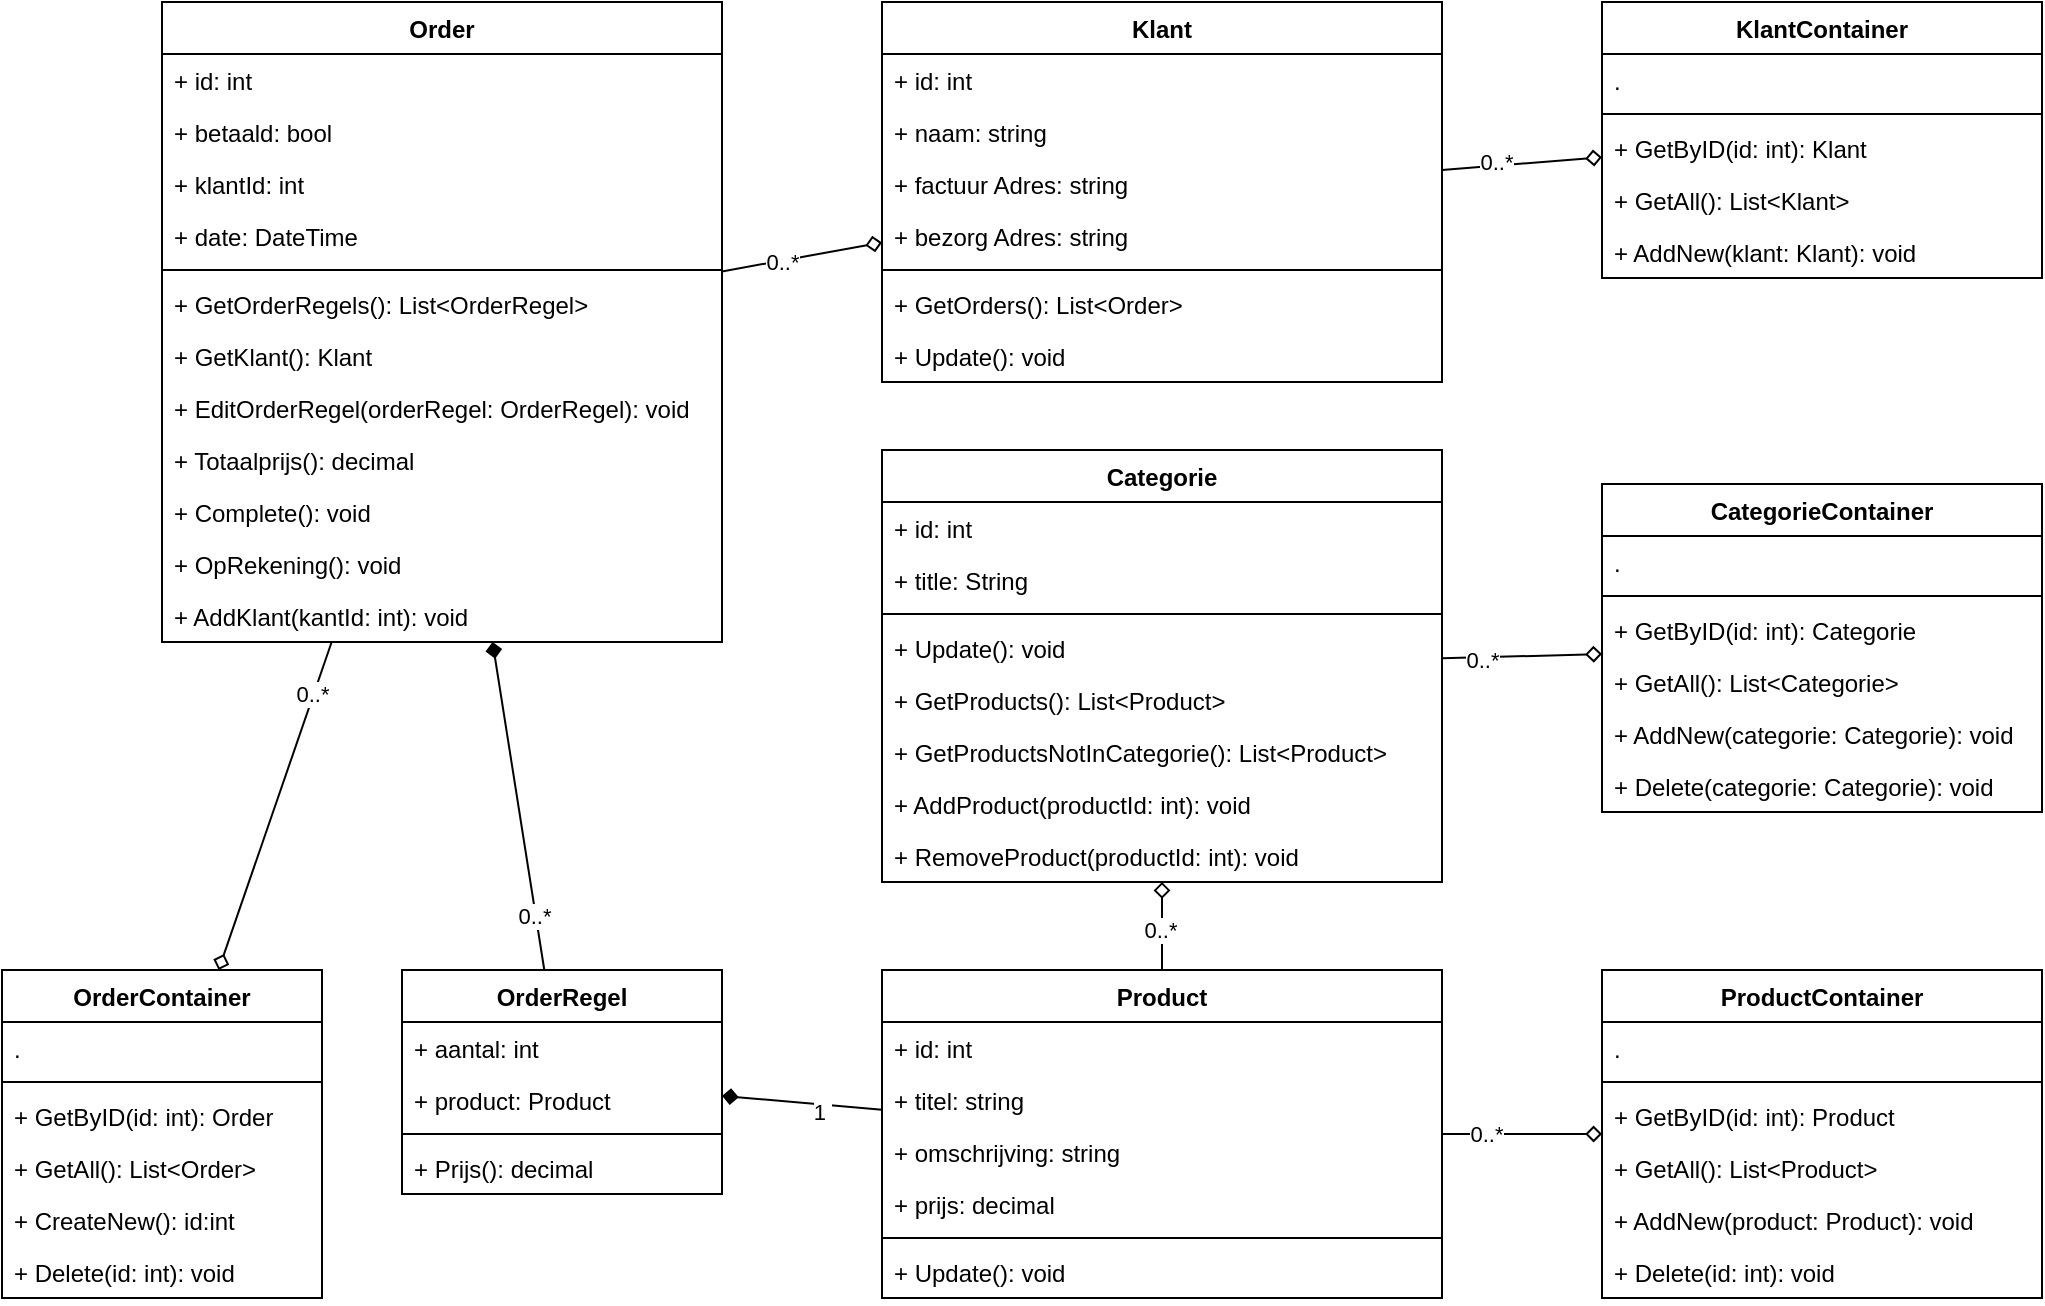 <mxfile version="13.1.14"><diagram id="4QyGY2n82Jro-UB3JoCq" name="Page-1"><mxGraphModel dx="1185" dy="635" grid="1" gridSize="10" guides="1" tooltips="1" connect="1" arrows="1" fold="1" page="1" pageScale="1" pageWidth="827" pageHeight="1169" math="0" shadow="0"><root><mxCell id="0"/><mxCell id="1" parent="0"/><mxCell id="5Now4MdkA3okeTsMzIWr-12" value="" style="endArrow=none;html=1;startArrow=diamond;startFill=0;endFill=0;" parent="1" source="5Now4MdkA3okeTsMzIWr-5" target="kyHG2KhJGMlOvfILKLxR-119" edge="1"><mxGeometry width="50" height="50" relative="1" as="geometry"><mxPoint x="-50" y="94" as="sourcePoint"/><mxPoint y="44" as="targetPoint"/></mxGeometry></mxCell><mxCell id="5Now4MdkA3okeTsMzIWr-56" value="0..*" style="edgeLabel;html=1;align=center;verticalAlign=middle;resizable=0;points=[];" parent="5Now4MdkA3okeTsMzIWr-12" vertex="1" connectable="0"><mxGeometry x="0.268" relative="1" as="geometry"><mxPoint as="offset"/></mxGeometry></mxCell><mxCell id="5Now4MdkA3okeTsMzIWr-13" value="" style="endArrow=none;html=1;endFill=0;startArrow=diamond;startFill=0;" parent="1" source="kyHG2KhJGMlOvfILKLxR-138" target="kyHG2KhJGMlOvfILKLxR-119" edge="1"><mxGeometry width="50" height="50" relative="1" as="geometry"><mxPoint x="-140" y="134" as="sourcePoint"/><mxPoint x="-90" y="84" as="targetPoint"/></mxGeometry></mxCell><mxCell id="5Now4MdkA3okeTsMzIWr-54" value="0..*" style="edgeLabel;html=1;align=center;verticalAlign=middle;resizable=0;points=[];" parent="5Now4MdkA3okeTsMzIWr-13" vertex="1" connectable="0"><mxGeometry x="0.684" y="1" relative="1" as="geometry"><mxPoint as="offset"/></mxGeometry></mxCell><mxCell id="5Now4MdkA3okeTsMzIWr-14" value="" style="endArrow=none;html=1;endFill=0;startArrow=diamond;startFill=1;" parent="1" source="kyHG2KhJGMlOvfILKLxR-119" target="kyHG2KhJGMlOvfILKLxR-133" edge="1"><mxGeometry width="50" height="50" relative="1" as="geometry"><mxPoint x="30" y="164" as="sourcePoint"/><mxPoint x="80" y="114" as="targetPoint"/></mxGeometry></mxCell><mxCell id="5Now4MdkA3okeTsMzIWr-53" value="0..*" style="edgeLabel;html=1;align=center;verticalAlign=middle;resizable=0;points=[];" parent="5Now4MdkA3okeTsMzIWr-14" vertex="1" connectable="0"><mxGeometry x="0.664" y="-1" relative="1" as="geometry"><mxPoint as="offset"/></mxGeometry></mxCell><mxCell id="5Now4MdkA3okeTsMzIWr-27" value="" style="endArrow=none;html=1;endFill=0;startArrow=diamond;startFill=0;" parent="1" source="5Now4MdkA3okeTsMzIWr-21" target="5Now4MdkA3okeTsMzIWr-5" edge="1"><mxGeometry width="50" height="50" relative="1" as="geometry"><mxPoint x="260" y="-86" as="sourcePoint"/><mxPoint x="310" y="-136" as="targetPoint"/></mxGeometry></mxCell><mxCell id="5Now4MdkA3okeTsMzIWr-57" value="0..*" style="edgeLabel;html=1;align=center;verticalAlign=middle;resizable=0;points=[];" parent="5Now4MdkA3okeTsMzIWr-27" vertex="1" connectable="0"><mxGeometry x="0.315" y="-2" relative="1" as="geometry"><mxPoint as="offset"/></mxGeometry></mxCell><mxCell id="5Now4MdkA3okeTsMzIWr-48" value="" style="endArrow=none;html=1;endFill=0;startArrow=diamond;startFill=0;" parent="1" source="5Now4MdkA3okeTsMzIWr-36" target="5Now4MdkA3okeTsMzIWr-28" edge="1"><mxGeometry width="50" height="50" relative="1" as="geometry"><mxPoint x="350" y="924" as="sourcePoint"/><mxPoint x="400" y="874" as="targetPoint"/></mxGeometry></mxCell><mxCell id="5Now4MdkA3okeTsMzIWr-61" value="0..*" style="edgeLabel;html=1;align=center;verticalAlign=middle;resizable=0;points=[];" parent="5Now4MdkA3okeTsMzIWr-48" vertex="1" connectable="0"><mxGeometry x="0.458" relative="1" as="geometry"><mxPoint as="offset"/></mxGeometry></mxCell><mxCell id="5Now4MdkA3okeTsMzIWr-49" value="" style="endArrow=none;html=1;endFill=0;startArrow=diamond;startFill=1;" parent="1" source="kyHG2KhJGMlOvfILKLxR-133" target="5Now4MdkA3okeTsMzIWr-28" edge="1"><mxGeometry width="50" height="50" relative="1" as="geometry"><mxPoint x="620" y="44" as="sourcePoint"/><mxPoint x="670" y="-6" as="targetPoint"/></mxGeometry></mxCell><mxCell id="5Now4MdkA3okeTsMzIWr-52" value="1&amp;nbsp;" style="edgeLabel;html=1;align=center;verticalAlign=middle;resizable=0;points=[];" parent="5Now4MdkA3okeTsMzIWr-49" vertex="1" connectable="0"><mxGeometry x="0.256" y="-3" relative="1" as="geometry"><mxPoint as="offset"/></mxGeometry></mxCell><mxCell id="5Now4MdkA3okeTsMzIWr-50" value="" style="endArrow=none;html=1;endFill=0;startArrow=diamond;startFill=0;" parent="1" source="SARsbsdrCFsmQU6LYLpS-1" target="5Now4MdkA3okeTsMzIWr-28" edge="1"><mxGeometry width="50" height="50" relative="1" as="geometry"><mxPoint x="870" y="-6" as="sourcePoint"/><mxPoint x="920" y="-56" as="targetPoint"/></mxGeometry></mxCell><mxCell id="5Now4MdkA3okeTsMzIWr-60" value="0..*" style="edgeLabel;html=1;align=center;verticalAlign=middle;resizable=0;points=[];" parent="5Now4MdkA3okeTsMzIWr-50" vertex="1" connectable="0"><mxGeometry x="0.101" y="-1" relative="1" as="geometry"><mxPoint as="offset"/></mxGeometry></mxCell><mxCell id="5Now4MdkA3okeTsMzIWr-15" value="" style="endArrow=none;html=1;startArrow=diamond;startFill=0;endFill=0;" parent="1" source="SARsbsdrCFsmQU6LYLpS-10" target="SARsbsdrCFsmQU6LYLpS-1" edge="1"><mxGeometry width="50" height="50" relative="1" as="geometry"><mxPoint x="950" y="148" as="sourcePoint"/><mxPoint x="1000" y="98" as="targetPoint"/></mxGeometry></mxCell><mxCell id="5Now4MdkA3okeTsMzIWr-58" value="0..*" style="edgeLabel;html=1;align=center;verticalAlign=middle;resizable=0;points=[];" parent="5Now4MdkA3okeTsMzIWr-15" vertex="1" connectable="0"><mxGeometry x="0.509" y="1" relative="1" as="geometry"><mxPoint as="offset"/></mxGeometry></mxCell><mxCell id="5Now4MdkA3okeTsMzIWr-5" value="Klant" style="swimlane;fontStyle=1;align=center;verticalAlign=top;childLayout=stackLayout;horizontal=1;startSize=26;horizontalStack=0;resizeParent=1;resizeParentMax=0;resizeLast=0;collapsible=1;marginBottom=0;" parent="1" vertex="1"><mxGeometry x="440" width="280" height="190" as="geometry"/></mxCell><mxCell id="5Now4MdkA3okeTsMzIWr-6" value="+ id: int" style="text;strokeColor=none;fillColor=none;align=left;verticalAlign=top;spacingLeft=4;spacingRight=4;overflow=hidden;rotatable=0;points=[[0,0.5],[1,0.5]];portConstraint=eastwest;" parent="5Now4MdkA3okeTsMzIWr-5" vertex="1"><mxGeometry y="26" width="280" height="26" as="geometry"/></mxCell><mxCell id="5Now4MdkA3okeTsMzIWr-9" value="+ naam: string" style="text;strokeColor=none;fillColor=none;align=left;verticalAlign=top;spacingLeft=4;spacingRight=4;overflow=hidden;rotatable=0;points=[[0,0.5],[1,0.5]];portConstraint=eastwest;" parent="5Now4MdkA3okeTsMzIWr-5" vertex="1"><mxGeometry y="52" width="280" height="26" as="geometry"/></mxCell><mxCell id="5Now4MdkA3okeTsMzIWr-10" value="+ factuur Adres: string" style="text;strokeColor=none;fillColor=none;align=left;verticalAlign=top;spacingLeft=4;spacingRight=4;overflow=hidden;rotatable=0;points=[[0,0.5],[1,0.5]];portConstraint=eastwest;" parent="5Now4MdkA3okeTsMzIWr-5" vertex="1"><mxGeometry y="78" width="280" height="26" as="geometry"/></mxCell><mxCell id="5Now4MdkA3okeTsMzIWr-11" value="+ bezorg Adres: string" style="text;strokeColor=none;fillColor=none;align=left;verticalAlign=top;spacingLeft=4;spacingRight=4;overflow=hidden;rotatable=0;points=[[0,0.5],[1,0.5]];portConstraint=eastwest;" parent="5Now4MdkA3okeTsMzIWr-5" vertex="1"><mxGeometry y="104" width="280" height="26" as="geometry"/></mxCell><mxCell id="5Now4MdkA3okeTsMzIWr-7" value="" style="line;strokeWidth=1;fillColor=none;align=left;verticalAlign=middle;spacingTop=-1;spacingLeft=3;spacingRight=3;rotatable=0;labelPosition=right;points=[];portConstraint=eastwest;" parent="5Now4MdkA3okeTsMzIWr-5" vertex="1"><mxGeometry y="130" width="280" height="8" as="geometry"/></mxCell><mxCell id="5Now4MdkA3okeTsMzIWr-8" value="+ GetOrders(): List&lt;Order&gt;" style="text;strokeColor=none;fillColor=none;align=left;verticalAlign=top;spacingLeft=4;spacingRight=4;overflow=hidden;rotatable=0;points=[[0,0.5],[1,0.5]];portConstraint=eastwest;" parent="5Now4MdkA3okeTsMzIWr-5" vertex="1"><mxGeometry y="138" width="280" height="26" as="geometry"/></mxCell><mxCell id="5Now4MdkA3okeTsMzIWr-16" value="+ Update(): void" style="text;strokeColor=none;fillColor=none;align=left;verticalAlign=top;spacingLeft=4;spacingRight=4;overflow=hidden;rotatable=0;points=[[0,0.5],[1,0.5]];portConstraint=eastwest;" parent="5Now4MdkA3okeTsMzIWr-5" vertex="1"><mxGeometry y="164" width="280" height="26" as="geometry"/></mxCell><mxCell id="SARsbsdrCFsmQU6LYLpS-1" value="Categorie" style="swimlane;fontStyle=1;align=center;verticalAlign=top;childLayout=stackLayout;horizontal=1;startSize=26;horizontalStack=0;resizeParent=1;resizeParentMax=0;resizeLast=0;collapsible=1;marginBottom=0;" parent="1" vertex="1"><mxGeometry x="440" y="224" width="280" height="216" as="geometry"/></mxCell><mxCell id="SARsbsdrCFsmQU6LYLpS-2" value="+ id: int" style="text;strokeColor=none;fillColor=none;align=left;verticalAlign=top;spacingLeft=4;spacingRight=4;overflow=hidden;rotatable=0;points=[[0,0.5],[1,0.5]];portConstraint=eastwest;" parent="SARsbsdrCFsmQU6LYLpS-1" vertex="1"><mxGeometry y="26" width="280" height="26" as="geometry"/></mxCell><mxCell id="SARsbsdrCFsmQU6LYLpS-5" value="+ title: String" style="text;strokeColor=none;fillColor=none;align=left;verticalAlign=top;spacingLeft=4;spacingRight=4;overflow=hidden;rotatable=0;points=[[0,0.5],[1,0.5]];portConstraint=eastwest;" parent="SARsbsdrCFsmQU6LYLpS-1" vertex="1"><mxGeometry y="52" width="280" height="26" as="geometry"/></mxCell><mxCell id="SARsbsdrCFsmQU6LYLpS-3" value="" style="line;strokeWidth=1;fillColor=none;align=left;verticalAlign=middle;spacingTop=-1;spacingLeft=3;spacingRight=3;rotatable=0;labelPosition=right;points=[];portConstraint=eastwest;" parent="SARsbsdrCFsmQU6LYLpS-1" vertex="1"><mxGeometry y="78" width="280" height="8" as="geometry"/></mxCell><mxCell id="SARsbsdrCFsmQU6LYLpS-4" value="+ Update(): void" style="text;strokeColor=none;fillColor=none;align=left;verticalAlign=top;spacingLeft=4;spacingRight=4;overflow=hidden;rotatable=0;points=[[0,0.5],[1,0.5]];portConstraint=eastwest;" parent="SARsbsdrCFsmQU6LYLpS-1" vertex="1"><mxGeometry y="86" width="280" height="26" as="geometry"/></mxCell><mxCell id="SARsbsdrCFsmQU6LYLpS-19" value="+ GetProducts(): List&lt;Product&gt;" style="text;strokeColor=none;fillColor=none;align=left;verticalAlign=top;spacingLeft=4;spacingRight=4;overflow=hidden;rotatable=0;points=[[0,0.5],[1,0.5]];portConstraint=eastwest;" parent="SARsbsdrCFsmQU6LYLpS-1" vertex="1"><mxGeometry y="112" width="280" height="26" as="geometry"/></mxCell><mxCell id="SARsbsdrCFsmQU6LYLpS-7" value="+ GetProductsNotInCategorie(): List&lt;Product&gt;" style="text;strokeColor=none;fillColor=none;align=left;verticalAlign=top;spacingLeft=4;spacingRight=4;overflow=hidden;rotatable=0;points=[[0,0.5],[1,0.5]];portConstraint=eastwest;" parent="SARsbsdrCFsmQU6LYLpS-1" vertex="1"><mxGeometry y="138" width="280" height="26" as="geometry"/></mxCell><mxCell id="SARsbsdrCFsmQU6LYLpS-8" value="+ AddProduct(productId: int): void" style="text;strokeColor=none;fillColor=none;align=left;verticalAlign=top;spacingLeft=4;spacingRight=4;overflow=hidden;rotatable=0;points=[[0,0.5],[1,0.5]];portConstraint=eastwest;" parent="SARsbsdrCFsmQU6LYLpS-1" vertex="1"><mxGeometry y="164" width="280" height="26" as="geometry"/></mxCell><mxCell id="SARsbsdrCFsmQU6LYLpS-9" value="+ RemoveProduct(productId: int): void" style="text;strokeColor=none;fillColor=none;align=left;verticalAlign=top;spacingLeft=4;spacingRight=4;overflow=hidden;rotatable=0;points=[[0,0.5],[1,0.5]];portConstraint=eastwest;" parent="SARsbsdrCFsmQU6LYLpS-1" vertex="1"><mxGeometry y="190" width="280" height="26" as="geometry"/></mxCell><mxCell id="5Now4MdkA3okeTsMzIWr-28" value="Product" style="swimlane;fontStyle=1;align=center;verticalAlign=top;childLayout=stackLayout;horizontal=1;startSize=26;horizontalStack=0;resizeParent=1;resizeParentMax=0;resizeLast=0;collapsible=1;marginBottom=0;" parent="1" vertex="1"><mxGeometry x="440" y="484" width="280" height="164" as="geometry"/></mxCell><mxCell id="5Now4MdkA3okeTsMzIWr-29" value="+ id: int" style="text;strokeColor=none;fillColor=none;align=left;verticalAlign=top;spacingLeft=4;spacingRight=4;overflow=hidden;rotatable=0;points=[[0,0.5],[1,0.5]];portConstraint=eastwest;" parent="5Now4MdkA3okeTsMzIWr-28" vertex="1"><mxGeometry y="26" width="280" height="26" as="geometry"/></mxCell><mxCell id="5Now4MdkA3okeTsMzIWr-33" value="+ titel: string" style="text;strokeColor=none;fillColor=none;align=left;verticalAlign=top;spacingLeft=4;spacingRight=4;overflow=hidden;rotatable=0;points=[[0,0.5],[1,0.5]];portConstraint=eastwest;" parent="5Now4MdkA3okeTsMzIWr-28" vertex="1"><mxGeometry y="52" width="280" height="26" as="geometry"/></mxCell><mxCell id="5Now4MdkA3okeTsMzIWr-34" value="+ omschrijving: string" style="text;strokeColor=none;fillColor=none;align=left;verticalAlign=top;spacingLeft=4;spacingRight=4;overflow=hidden;rotatable=0;points=[[0,0.5],[1,0.5]];portConstraint=eastwest;" parent="5Now4MdkA3okeTsMzIWr-28" vertex="1"><mxGeometry y="78" width="280" height="26" as="geometry"/></mxCell><mxCell id="5Now4MdkA3okeTsMzIWr-35" value="+ prijs: decimal" style="text;strokeColor=none;fillColor=none;align=left;verticalAlign=top;spacingLeft=4;spacingRight=4;overflow=hidden;rotatable=0;points=[[0,0.5],[1,0.5]];portConstraint=eastwest;" parent="5Now4MdkA3okeTsMzIWr-28" vertex="1"><mxGeometry y="104" width="280" height="26" as="geometry"/></mxCell><mxCell id="5Now4MdkA3okeTsMzIWr-30" value="" style="line;strokeWidth=1;fillColor=none;align=left;verticalAlign=middle;spacingTop=-1;spacingLeft=3;spacingRight=3;rotatable=0;labelPosition=right;points=[];portConstraint=eastwest;" parent="5Now4MdkA3okeTsMzIWr-28" vertex="1"><mxGeometry y="130" width="280" height="8" as="geometry"/></mxCell><mxCell id="5Now4MdkA3okeTsMzIWr-47" value="+ Update(): void" style="text;strokeColor=none;fillColor=none;align=left;verticalAlign=top;spacingLeft=4;spacingRight=4;overflow=hidden;rotatable=0;points=[[0,0.5],[1,0.5]];portConstraint=eastwest;" parent="5Now4MdkA3okeTsMzIWr-28" vertex="1"><mxGeometry y="138" width="280" height="26" as="geometry"/></mxCell><mxCell id="5Now4MdkA3okeTsMzIWr-36" value="ProductContainer" style="swimlane;fontStyle=1;align=center;verticalAlign=top;childLayout=stackLayout;horizontal=1;startSize=26;horizontalStack=0;resizeParent=1;resizeParentMax=0;resizeLast=0;collapsible=1;marginBottom=0;" parent="1" vertex="1"><mxGeometry x="800" y="484" width="220" height="164" as="geometry"/></mxCell><mxCell id="5Now4MdkA3okeTsMzIWr-37" value="." style="text;strokeColor=none;fillColor=none;align=left;verticalAlign=top;spacingLeft=4;spacingRight=4;overflow=hidden;rotatable=0;points=[[0,0.5],[1,0.5]];portConstraint=eastwest;" parent="5Now4MdkA3okeTsMzIWr-36" vertex="1"><mxGeometry y="26" width="220" height="26" as="geometry"/></mxCell><mxCell id="5Now4MdkA3okeTsMzIWr-38" value="" style="line;strokeWidth=1;fillColor=none;align=left;verticalAlign=middle;spacingTop=-1;spacingLeft=3;spacingRight=3;rotatable=0;labelPosition=right;points=[];portConstraint=eastwest;" parent="5Now4MdkA3okeTsMzIWr-36" vertex="1"><mxGeometry y="52" width="220" height="8" as="geometry"/></mxCell><mxCell id="5Now4MdkA3okeTsMzIWr-39" value="+ GetByID(id: int): Product" style="text;strokeColor=none;fillColor=none;align=left;verticalAlign=top;spacingLeft=4;spacingRight=4;overflow=hidden;rotatable=0;points=[[0,0.5],[1,0.5]];portConstraint=eastwest;" parent="5Now4MdkA3okeTsMzIWr-36" vertex="1"><mxGeometry y="60" width="220" height="26" as="geometry"/></mxCell><mxCell id="5Now4MdkA3okeTsMzIWr-40" value="+ GetAll(): List&lt;Product&gt;" style="text;strokeColor=none;fillColor=none;align=left;verticalAlign=top;spacingLeft=4;spacingRight=4;overflow=hidden;rotatable=0;points=[[0,0.5],[1,0.5]];portConstraint=eastwest;" parent="5Now4MdkA3okeTsMzIWr-36" vertex="1"><mxGeometry y="86" width="220" height="26" as="geometry"/></mxCell><mxCell id="5Now4MdkA3okeTsMzIWr-41" value="+ AddNew(product: Product): void" style="text;strokeColor=none;fillColor=none;align=left;verticalAlign=top;spacingLeft=4;spacingRight=4;overflow=hidden;rotatable=0;points=[[0,0.5],[1,0.5]];portConstraint=eastwest;" parent="5Now4MdkA3okeTsMzIWr-36" vertex="1"><mxGeometry y="112" width="220" height="26" as="geometry"/></mxCell><mxCell id="5Now4MdkA3okeTsMzIWr-46" value="+ Delete(id: int): void" style="text;strokeColor=none;fillColor=none;align=left;verticalAlign=top;spacingLeft=4;spacingRight=4;overflow=hidden;rotatable=0;points=[[0,0.5],[1,0.5]];portConstraint=eastwest;" parent="5Now4MdkA3okeTsMzIWr-36" vertex="1"><mxGeometry y="138" width="220" height="26" as="geometry"/></mxCell><mxCell id="SARsbsdrCFsmQU6LYLpS-10" value="CategorieContainer" style="swimlane;fontStyle=1;align=center;verticalAlign=top;childLayout=stackLayout;horizontal=1;startSize=26;horizontalStack=0;resizeParent=1;resizeParentMax=0;resizeLast=0;collapsible=1;marginBottom=0;" parent="1" vertex="1"><mxGeometry x="800" y="241" width="220" height="164" as="geometry"/></mxCell><mxCell id="SARsbsdrCFsmQU6LYLpS-11" value="." style="text;strokeColor=none;fillColor=none;align=left;verticalAlign=top;spacingLeft=4;spacingRight=4;overflow=hidden;rotatable=0;points=[[0,0.5],[1,0.5]];portConstraint=eastwest;" parent="SARsbsdrCFsmQU6LYLpS-10" vertex="1"><mxGeometry y="26" width="220" height="26" as="geometry"/></mxCell><mxCell id="SARsbsdrCFsmQU6LYLpS-12" value="" style="line;strokeWidth=1;fillColor=none;align=left;verticalAlign=middle;spacingTop=-1;spacingLeft=3;spacingRight=3;rotatable=0;labelPosition=right;points=[];portConstraint=eastwest;" parent="SARsbsdrCFsmQU6LYLpS-10" vertex="1"><mxGeometry y="52" width="220" height="8" as="geometry"/></mxCell><mxCell id="SARsbsdrCFsmQU6LYLpS-13" value="+ GetByID(id: int): Categorie" style="text;strokeColor=none;fillColor=none;align=left;verticalAlign=top;spacingLeft=4;spacingRight=4;overflow=hidden;rotatable=0;points=[[0,0.5],[1,0.5]];portConstraint=eastwest;" parent="SARsbsdrCFsmQU6LYLpS-10" vertex="1"><mxGeometry y="60" width="220" height="26" as="geometry"/></mxCell><mxCell id="SARsbsdrCFsmQU6LYLpS-14" value="+ GetAll(): List&lt;Categorie&gt;" style="text;strokeColor=none;fillColor=none;align=left;verticalAlign=top;spacingLeft=4;spacingRight=4;overflow=hidden;rotatable=0;points=[[0,0.5],[1,0.5]];portConstraint=eastwest;" parent="SARsbsdrCFsmQU6LYLpS-10" vertex="1"><mxGeometry y="86" width="220" height="26" as="geometry"/></mxCell><mxCell id="SARsbsdrCFsmQU6LYLpS-15" value="+ AddNew(categorie: Categorie): void" style="text;strokeColor=none;fillColor=none;align=left;verticalAlign=top;spacingLeft=4;spacingRight=4;overflow=hidden;rotatable=0;points=[[0,0.5],[1,0.5]];portConstraint=eastwest;" parent="SARsbsdrCFsmQU6LYLpS-10" vertex="1"><mxGeometry y="112" width="220" height="26" as="geometry"/></mxCell><mxCell id="SARsbsdrCFsmQU6LYLpS-16" value="+ Delete(categorie: Categorie): void" style="text;strokeColor=none;fillColor=none;align=left;verticalAlign=top;spacingLeft=4;spacingRight=4;overflow=hidden;rotatable=0;points=[[0,0.5],[1,0.5]];portConstraint=eastwest;" parent="SARsbsdrCFsmQU6LYLpS-10" vertex="1"><mxGeometry y="138" width="220" height="26" as="geometry"/></mxCell><mxCell id="5Now4MdkA3okeTsMzIWr-21" value="KlantContainer" style="swimlane;fontStyle=1;align=center;verticalAlign=top;childLayout=stackLayout;horizontal=1;startSize=26;horizontalStack=0;resizeParent=1;resizeParentMax=0;resizeLast=0;collapsible=1;marginBottom=0;" parent="1" vertex="1"><mxGeometry x="800" width="220" height="138" as="geometry"/></mxCell><mxCell id="5Now4MdkA3okeTsMzIWr-22" value="." style="text;strokeColor=none;fillColor=none;align=left;verticalAlign=top;spacingLeft=4;spacingRight=4;overflow=hidden;rotatable=0;points=[[0,0.5],[1,0.5]];portConstraint=eastwest;" parent="5Now4MdkA3okeTsMzIWr-21" vertex="1"><mxGeometry y="26" width="220" height="26" as="geometry"/></mxCell><mxCell id="5Now4MdkA3okeTsMzIWr-23" value="" style="line;strokeWidth=1;fillColor=none;align=left;verticalAlign=middle;spacingTop=-1;spacingLeft=3;spacingRight=3;rotatable=0;labelPosition=right;points=[];portConstraint=eastwest;" parent="5Now4MdkA3okeTsMzIWr-21" vertex="1"><mxGeometry y="52" width="220" height="8" as="geometry"/></mxCell><mxCell id="5Now4MdkA3okeTsMzIWr-24" value="+ GetByID(id: int): Klant" style="text;strokeColor=none;fillColor=none;align=left;verticalAlign=top;spacingLeft=4;spacingRight=4;overflow=hidden;rotatable=0;points=[[0,0.5],[1,0.5]];portConstraint=eastwest;" parent="5Now4MdkA3okeTsMzIWr-21" vertex="1"><mxGeometry y="60" width="220" height="26" as="geometry"/></mxCell><mxCell id="5Now4MdkA3okeTsMzIWr-25" value="+ GetAll(): List&lt;Klant&gt;" style="text;strokeColor=none;fillColor=none;align=left;verticalAlign=top;spacingLeft=4;spacingRight=4;overflow=hidden;rotatable=0;points=[[0,0.5],[1,0.5]];portConstraint=eastwest;" parent="5Now4MdkA3okeTsMzIWr-21" vertex="1"><mxGeometry y="86" width="220" height="26" as="geometry"/></mxCell><mxCell id="5Now4MdkA3okeTsMzIWr-26" value="+ AddNew(klant: Klant): void" style="text;strokeColor=none;fillColor=none;align=left;verticalAlign=top;spacingLeft=4;spacingRight=4;overflow=hidden;rotatable=0;points=[[0,0.5],[1,0.5]];portConstraint=eastwest;" parent="5Now4MdkA3okeTsMzIWr-21" vertex="1"><mxGeometry y="112" width="220" height="26" as="geometry"/></mxCell><mxCell id="kyHG2KhJGMlOvfILKLxR-133" value="OrderRegel" style="swimlane;fontStyle=1;align=center;verticalAlign=top;childLayout=stackLayout;horizontal=1;startSize=26;horizontalStack=0;resizeParent=1;resizeParentMax=0;resizeLast=0;collapsible=1;marginBottom=0;" parent="1" vertex="1"><mxGeometry x="200" y="484" width="160" height="112" as="geometry"/></mxCell><mxCell id="kyHG2KhJGMlOvfILKLxR-134" value="+ aantal: int" style="text;strokeColor=none;fillColor=none;align=left;verticalAlign=top;spacingLeft=4;spacingRight=4;overflow=hidden;rotatable=0;points=[[0,0.5],[1,0.5]];portConstraint=eastwest;" parent="kyHG2KhJGMlOvfILKLxR-133" vertex="1"><mxGeometry y="26" width="160" height="26" as="geometry"/></mxCell><mxCell id="kyHG2KhJGMlOvfILKLxR-137" value="+ product: Product" style="text;strokeColor=none;fillColor=none;align=left;verticalAlign=top;spacingLeft=4;spacingRight=4;overflow=hidden;rotatable=0;points=[[0,0.5],[1,0.5]];portConstraint=eastwest;" parent="kyHG2KhJGMlOvfILKLxR-133" vertex="1"><mxGeometry y="52" width="160" height="26" as="geometry"/></mxCell><mxCell id="kyHG2KhJGMlOvfILKLxR-135" value="" style="line;strokeWidth=1;fillColor=none;align=left;verticalAlign=middle;spacingTop=-1;spacingLeft=3;spacingRight=3;rotatable=0;labelPosition=right;points=[];portConstraint=eastwest;" parent="kyHG2KhJGMlOvfILKLxR-133" vertex="1"><mxGeometry y="78" width="160" height="8" as="geometry"/></mxCell><mxCell id="kyHG2KhJGMlOvfILKLxR-136" value="+ Prijs(): decimal" style="text;strokeColor=none;fillColor=none;align=left;verticalAlign=top;spacingLeft=4;spacingRight=4;overflow=hidden;rotatable=0;points=[[0,0.5],[1,0.5]];portConstraint=eastwest;" parent="kyHG2KhJGMlOvfILKLxR-133" vertex="1"><mxGeometry y="86" width="160" height="26" as="geometry"/></mxCell><mxCell id="kyHG2KhJGMlOvfILKLxR-119" value="Order" style="swimlane;fontStyle=1;align=center;verticalAlign=top;childLayout=stackLayout;horizontal=1;startSize=26;horizontalStack=0;resizeParent=1;resizeParentMax=0;resizeLast=0;collapsible=1;marginBottom=0;" parent="1" vertex="1"><mxGeometry x="80" width="280" height="320" as="geometry"/></mxCell><mxCell id="kyHG2KhJGMlOvfILKLxR-120" value="+ id: int" style="text;strokeColor=none;fillColor=none;align=left;verticalAlign=top;spacingLeft=4;spacingRight=4;overflow=hidden;rotatable=0;points=[[0,0.5],[1,0.5]];portConstraint=eastwest;" parent="kyHG2KhJGMlOvfILKLxR-119" vertex="1"><mxGeometry y="26" width="280" height="26" as="geometry"/></mxCell><mxCell id="kyHG2KhJGMlOvfILKLxR-123" value="+ betaald: bool" style="text;strokeColor=none;fillColor=none;align=left;verticalAlign=top;spacingLeft=4;spacingRight=4;overflow=hidden;rotatable=0;points=[[0,0.5],[1,0.5]];portConstraint=eastwest;" parent="kyHG2KhJGMlOvfILKLxR-119" vertex="1"><mxGeometry y="52" width="280" height="26" as="geometry"/></mxCell><mxCell id="kyHG2KhJGMlOvfILKLxR-124" value="+ klantId: int" style="text;strokeColor=none;fillColor=none;align=left;verticalAlign=top;spacingLeft=4;spacingRight=4;overflow=hidden;rotatable=0;points=[[0,0.5],[1,0.5]];portConstraint=eastwest;" parent="kyHG2KhJGMlOvfILKLxR-119" vertex="1"><mxGeometry y="78" width="280" height="26" as="geometry"/></mxCell><mxCell id="kyHG2KhJGMlOvfILKLxR-125" value="+ date: DateTime" style="text;strokeColor=none;fillColor=none;align=left;verticalAlign=top;spacingLeft=4;spacingRight=4;overflow=hidden;rotatable=0;points=[[0,0.5],[1,0.5]];portConstraint=eastwest;" parent="kyHG2KhJGMlOvfILKLxR-119" vertex="1"><mxGeometry y="104" width="280" height="26" as="geometry"/></mxCell><mxCell id="kyHG2KhJGMlOvfILKLxR-121" value="" style="line;strokeWidth=1;fillColor=none;align=left;verticalAlign=middle;spacingTop=-1;spacingLeft=3;spacingRight=3;rotatable=0;labelPosition=right;points=[];portConstraint=eastwest;" parent="kyHG2KhJGMlOvfILKLxR-119" vertex="1"><mxGeometry y="130" width="280" height="8" as="geometry"/></mxCell><mxCell id="kyHG2KhJGMlOvfILKLxR-122" value="+ GetOrderRegels(): List&lt;OrderRegel&gt;" style="text;strokeColor=none;fillColor=none;align=left;verticalAlign=top;spacingLeft=4;spacingRight=4;overflow=hidden;rotatable=0;points=[[0,0.5],[1,0.5]];portConstraint=eastwest;" parent="kyHG2KhJGMlOvfILKLxR-119" vertex="1"><mxGeometry y="138" width="280" height="26" as="geometry"/></mxCell><mxCell id="kyHG2KhJGMlOvfILKLxR-126" value="+ GetKlant(): Klant" style="text;strokeColor=none;fillColor=none;align=left;verticalAlign=top;spacingLeft=4;spacingRight=4;overflow=hidden;rotatable=0;points=[[0,0.5],[1,0.5]];portConstraint=eastwest;" parent="kyHG2KhJGMlOvfILKLxR-119" vertex="1"><mxGeometry y="164" width="280" height="26" as="geometry"/></mxCell><mxCell id="kyHG2KhJGMlOvfILKLxR-127" value="+ EditOrderRegel(orderRegel: OrderRegel): void" style="text;strokeColor=none;fillColor=none;align=left;verticalAlign=top;spacingLeft=4;spacingRight=4;overflow=hidden;rotatable=0;points=[[0,0.5],[1,0.5]];portConstraint=eastwest;" parent="kyHG2KhJGMlOvfILKLxR-119" vertex="1"><mxGeometry y="190" width="280" height="26" as="geometry"/></mxCell><mxCell id="kyHG2KhJGMlOvfILKLxR-128" value="+ Totaalprijs(): decimal" style="text;strokeColor=none;fillColor=none;align=left;verticalAlign=top;spacingLeft=4;spacingRight=4;overflow=hidden;rotatable=0;points=[[0,0.5],[1,0.5]];portConstraint=eastwest;" parent="kyHG2KhJGMlOvfILKLxR-119" vertex="1"><mxGeometry y="216" width="280" height="26" as="geometry"/></mxCell><mxCell id="kyHG2KhJGMlOvfILKLxR-129" value="+ Complete(): void" style="text;strokeColor=none;fillColor=none;align=left;verticalAlign=top;spacingLeft=4;spacingRight=4;overflow=hidden;rotatable=0;points=[[0,0.5],[1,0.5]];portConstraint=eastwest;" parent="kyHG2KhJGMlOvfILKLxR-119" vertex="1"><mxGeometry y="242" width="280" height="26" as="geometry"/></mxCell><mxCell id="kyHG2KhJGMlOvfILKLxR-130" value="+ OpRekening(): void" style="text;strokeColor=none;fillColor=none;align=left;verticalAlign=top;spacingLeft=4;spacingRight=4;overflow=hidden;rotatable=0;points=[[0,0.5],[1,0.5]];portConstraint=eastwest;" parent="kyHG2KhJGMlOvfILKLxR-119" vertex="1"><mxGeometry y="268" width="280" height="26" as="geometry"/></mxCell><mxCell id="kyHG2KhJGMlOvfILKLxR-132" value="+ AddKlant(kantId: int): void" style="text;strokeColor=none;fillColor=none;align=left;verticalAlign=top;spacingLeft=4;spacingRight=4;overflow=hidden;rotatable=0;points=[[0,0.5],[1,0.5]];portConstraint=eastwest;" parent="kyHG2KhJGMlOvfILKLxR-119" vertex="1"><mxGeometry y="294" width="280" height="26" as="geometry"/></mxCell><mxCell id="kyHG2KhJGMlOvfILKLxR-138" value="OrderContainer" style="swimlane;fontStyle=1;align=center;verticalAlign=top;childLayout=stackLayout;horizontal=1;startSize=26;horizontalStack=0;resizeParent=1;resizeParentMax=0;resizeLast=0;collapsible=1;marginBottom=0;" parent="1" vertex="1"><mxGeometry y="484" width="160" height="164" as="geometry"/></mxCell><mxCell id="kyHG2KhJGMlOvfILKLxR-139" value="." style="text;strokeColor=none;fillColor=none;align=left;verticalAlign=top;spacingLeft=4;spacingRight=4;overflow=hidden;rotatable=0;points=[[0,0.5],[1,0.5]];portConstraint=eastwest;" parent="kyHG2KhJGMlOvfILKLxR-138" vertex="1"><mxGeometry y="26" width="160" height="26" as="geometry"/></mxCell><mxCell id="kyHG2KhJGMlOvfILKLxR-140" value="" style="line;strokeWidth=1;fillColor=none;align=left;verticalAlign=middle;spacingTop=-1;spacingLeft=3;spacingRight=3;rotatable=0;labelPosition=right;points=[];portConstraint=eastwest;" parent="kyHG2KhJGMlOvfILKLxR-138" vertex="1"><mxGeometry y="52" width="160" height="8" as="geometry"/></mxCell><mxCell id="kyHG2KhJGMlOvfILKLxR-141" value="+ GetByID(id: int): Order" style="text;strokeColor=none;fillColor=none;align=left;verticalAlign=top;spacingLeft=4;spacingRight=4;overflow=hidden;rotatable=0;points=[[0,0.5],[1,0.5]];portConstraint=eastwest;" parent="kyHG2KhJGMlOvfILKLxR-138" vertex="1"><mxGeometry y="60" width="160" height="26" as="geometry"/></mxCell><mxCell id="kyHG2KhJGMlOvfILKLxR-147" value="+ GetAll(): List&lt;Order&gt;" style="text;strokeColor=none;fillColor=none;align=left;verticalAlign=top;spacingLeft=4;spacingRight=4;overflow=hidden;rotatable=0;points=[[0,0.5],[1,0.5]];portConstraint=eastwest;" parent="kyHG2KhJGMlOvfILKLxR-138" vertex="1"><mxGeometry y="86" width="160" height="26" as="geometry"/></mxCell><mxCell id="kyHG2KhJGMlOvfILKLxR-248" value="+ CreateNew(): id:int" style="text;strokeColor=none;fillColor=none;align=left;verticalAlign=top;spacingLeft=4;spacingRight=4;overflow=hidden;rotatable=0;points=[[0,0.5],[1,0.5]];portConstraint=eastwest;" parent="kyHG2KhJGMlOvfILKLxR-138" vertex="1"><mxGeometry y="112" width="160" height="26" as="geometry"/></mxCell><mxCell id="5Now4MdkA3okeTsMzIWr-45" value="+ Delete(id: int): void" style="text;strokeColor=none;fillColor=none;align=left;verticalAlign=top;spacingLeft=4;spacingRight=4;overflow=hidden;rotatable=0;points=[[0,0.5],[1,0.5]];portConstraint=eastwest;" parent="kyHG2KhJGMlOvfILKLxR-138" vertex="1"><mxGeometry y="138" width="160" height="26" as="geometry"/></mxCell></root></mxGraphModel></diagram></mxfile>